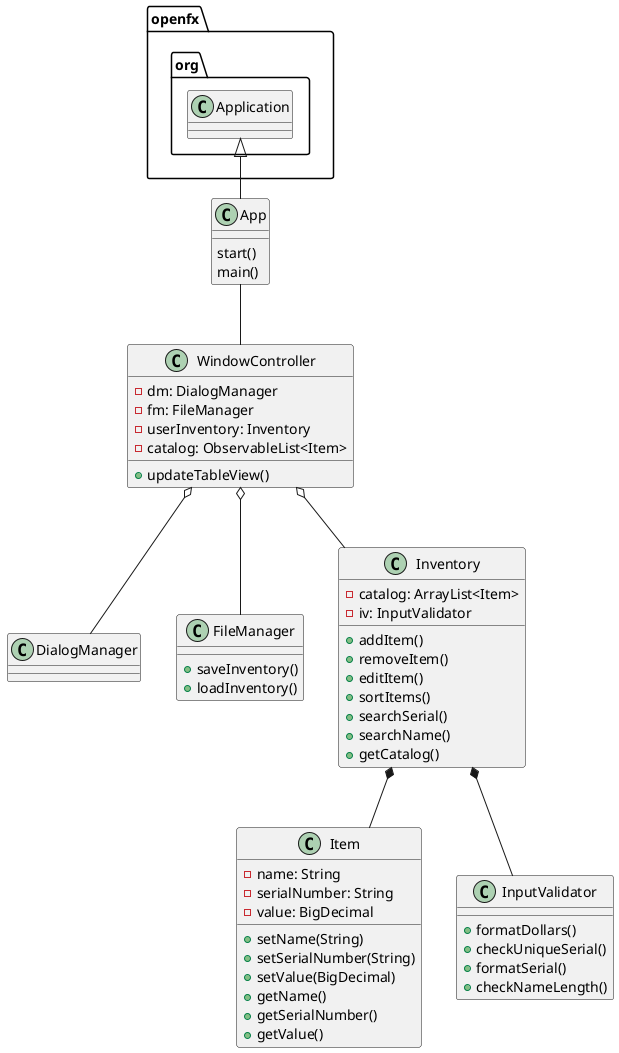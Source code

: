 @startuml
class App{
start()
main()
}

class WindowController{
- dm: DialogManager
- fm: FileManager
- userInventory: Inventory
- catalog: ObservableList<Item>

+updateTableView()
}

class DialogManager{
}

class FileManager{
+saveInventory()
+loadInventory()
}

class Inventory{
- catalog: ArrayList<Item>
- iv: InputValidator

+addItem()
+removeItem()
+editItem()
+sortItems()
+searchSerial()
+searchName()
+getCatalog()
}

class Item{
-name: String
-serialNumber: String
-value: BigDecimal

+setName(String)
+setSerialNumber(String)
+setValue(BigDecimal)
+getName()
+getSerialNumber()
+getValue()
}

class InputValidator{
+ formatDollars()
+ checkUniqueSerial()
+ formatSerial()
+ checkNameLength()
}

openfx.org.Application <|-- App
App -- WindowController
WindowController o-- DialogManager
WindowController o-- FileManager
WindowController o-- Inventory
Inventory *-- Item
Inventory *-- InputValidator
@enduml